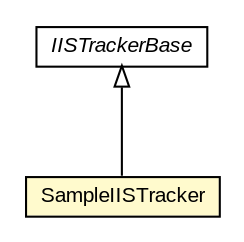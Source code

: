#!/usr/local/bin/dot
#
# Class diagram 
# Generated by UMLGraph version R5_6-24-gf6e263 (http://www.umlgraph.org/)
#

digraph G {
	edge [fontname="arial",fontsize=10,labelfontname="arial",labelfontsize=10];
	node [fontname="arial",fontsize=10,shape=plaintext];
	nodesep=0.25;
	ranksep=0.5;
	// org.osmdroid.samplefragments.data.IISTrackerBase
	c38921 [label=<<table title="org.osmdroid.samplefragments.data.IISTrackerBase" border="0" cellborder="1" cellspacing="0" cellpadding="2" port="p" href="./IISTrackerBase.html">
		<tr><td><table border="0" cellspacing="0" cellpadding="1">
<tr><td align="center" balign="center"><font face="arial italic"> IISTrackerBase </font></td></tr>
		</table></td></tr>
		</table>>, URL="./IISTrackerBase.html", fontname="arial", fontcolor="black", fontsize=10.0];
	// org.osmdroid.samplefragments.data.SampleIISTracker
	c38923 [label=<<table title="org.osmdroid.samplefragments.data.SampleIISTracker" border="0" cellborder="1" cellspacing="0" cellpadding="2" port="p" bgcolor="lemonChiffon" href="./SampleIISTracker.html">
		<tr><td><table border="0" cellspacing="0" cellpadding="1">
<tr><td align="center" balign="center"> SampleIISTracker </td></tr>
		</table></td></tr>
		</table>>, URL="./SampleIISTracker.html", fontname="arial", fontcolor="black", fontsize=10.0];
	//org.osmdroid.samplefragments.data.SampleIISTracker extends org.osmdroid.samplefragments.data.IISTrackerBase
	c38921:p -> c38923:p [dir=back,arrowtail=empty];
}

